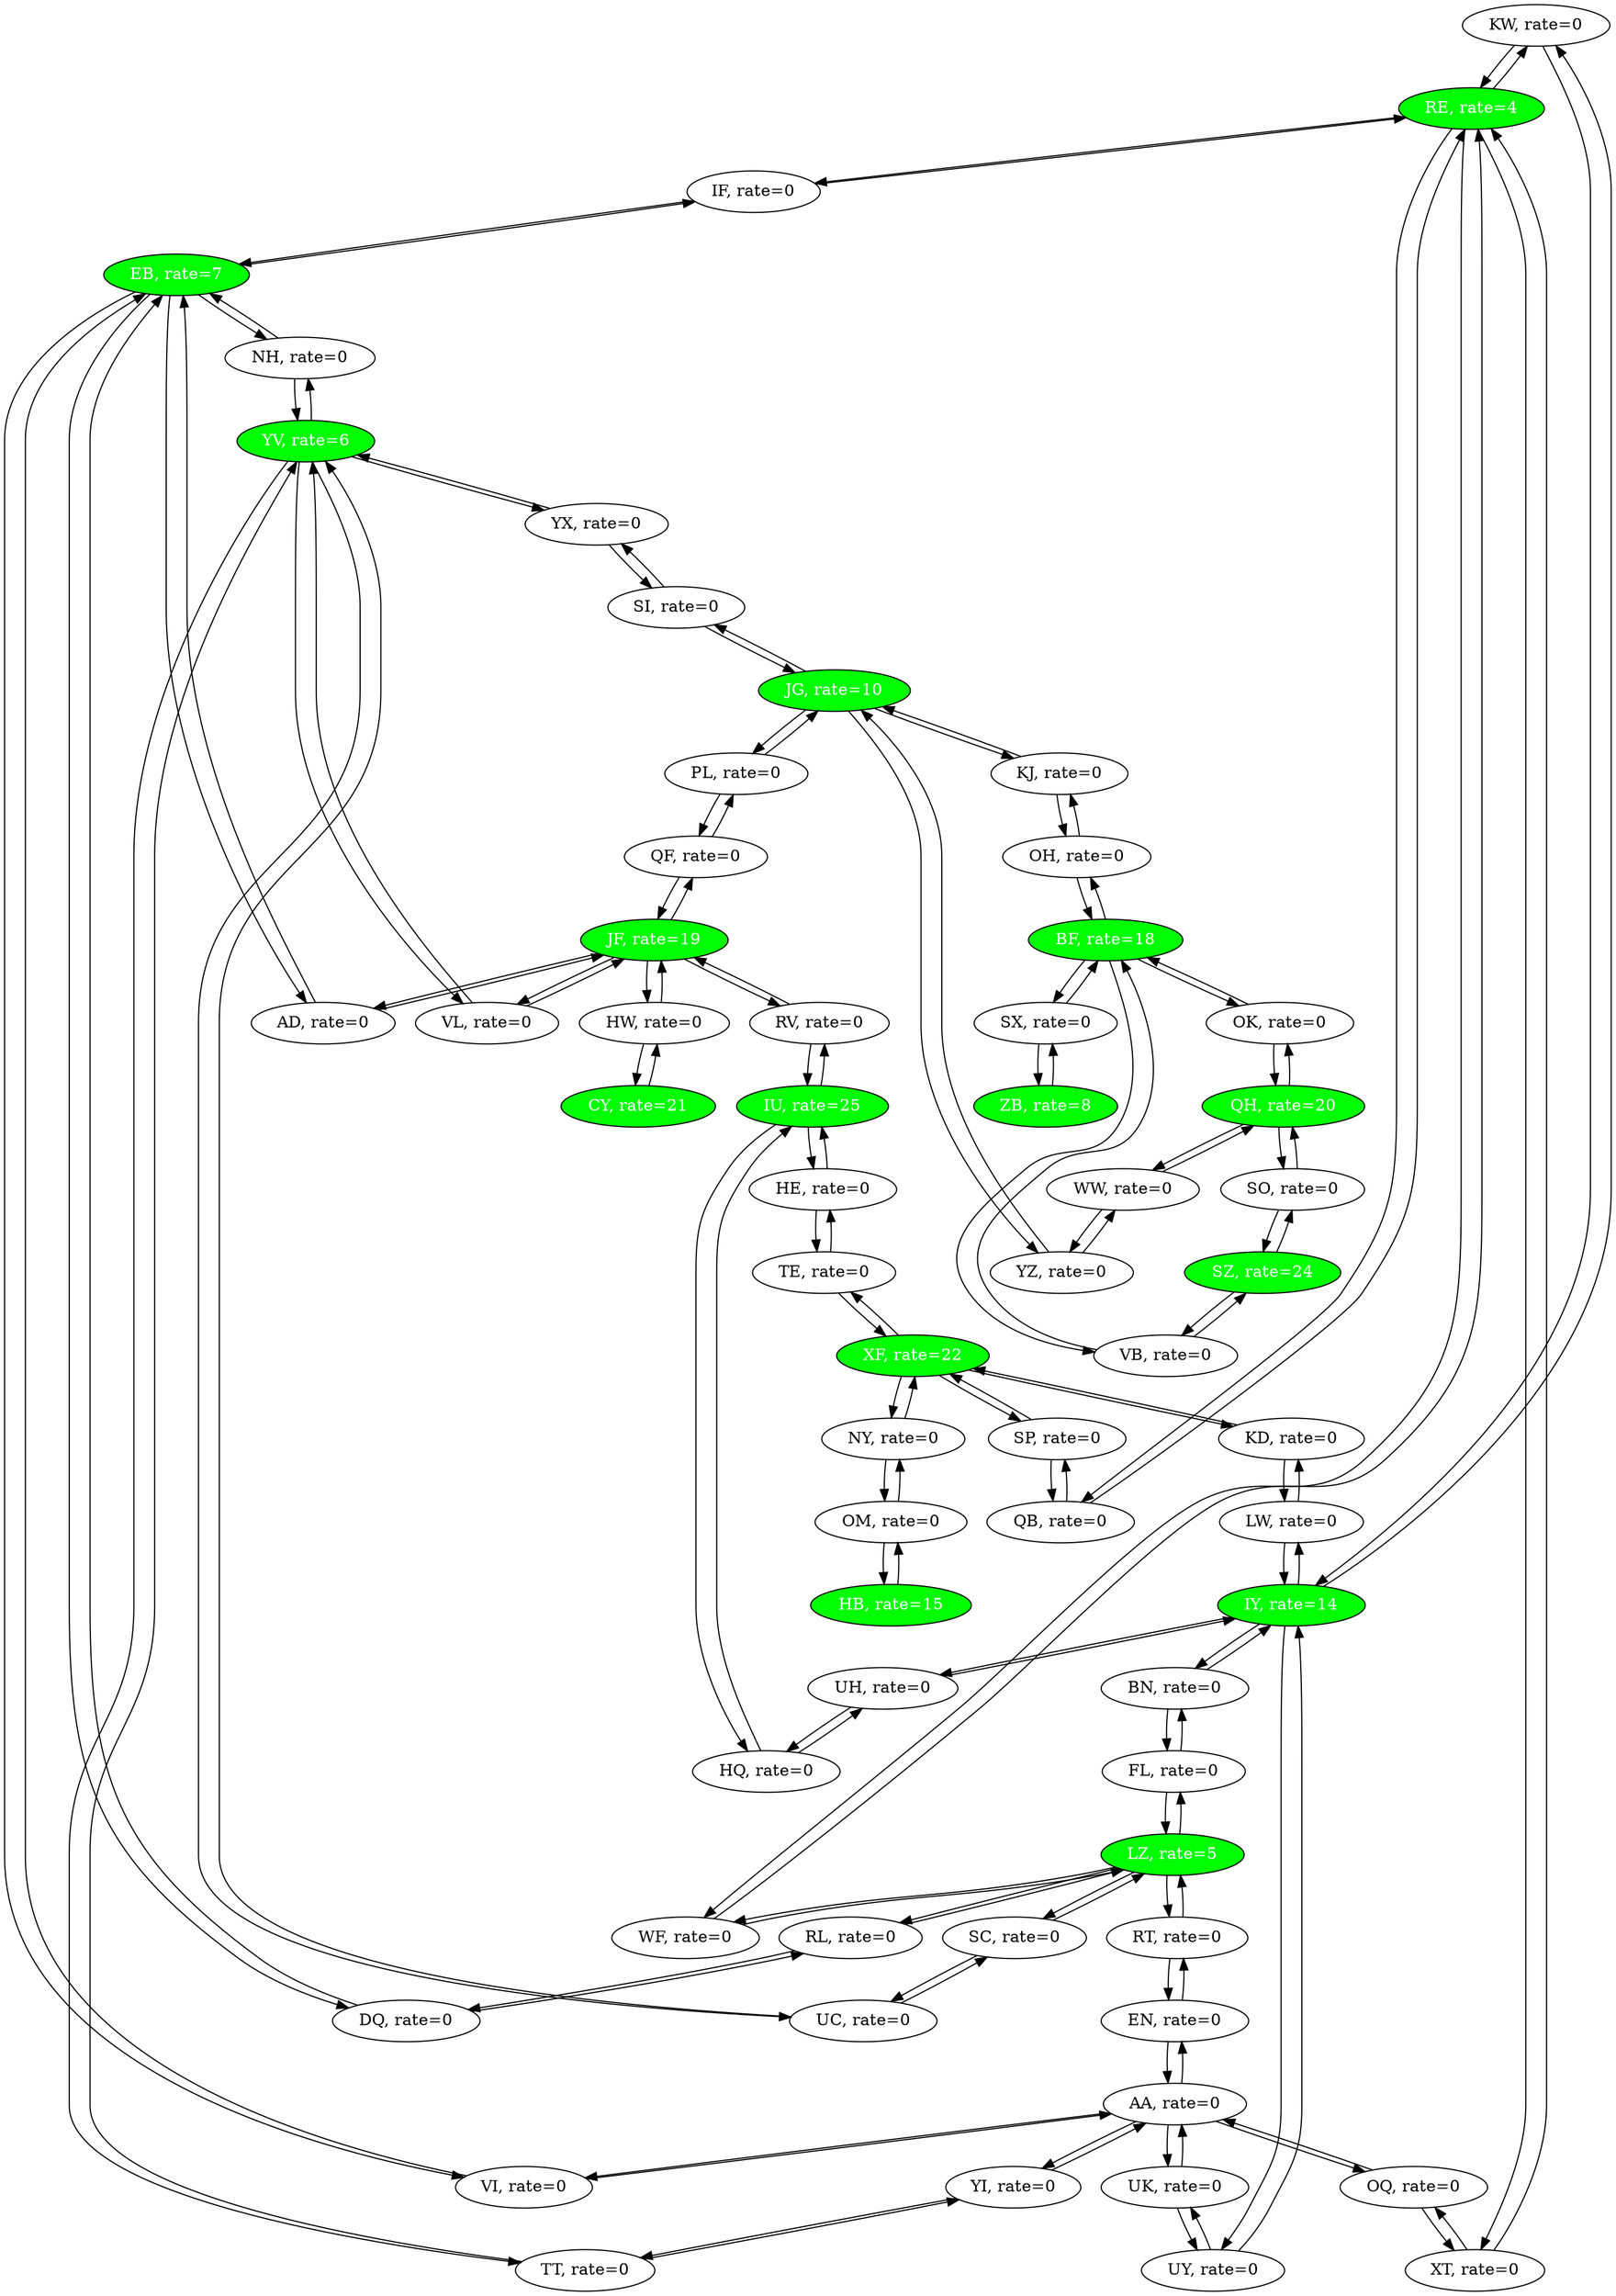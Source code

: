 digraph G {
  KW [label="KW, rate=0"]
  KW -> {RE; IY}
  RT [label="RT, rate=0"]
  RT -> {EN; LZ}
  HW [label="HW, rate=0"]
  HW -> {JF; CY}
  YV [label="YV, rate=6",fillcolor="green",style="filled",fontcolor="white"]
  YV -> {YX; TT; VL; NH; UC}
  TE [label="TE, rate=0"]
  TE -> {HE; XF}
  RE [label="RE, rate=4",fillcolor="green",style="filled",fontcolor="white"]
  RE -> {KW; QB; WF; XT; IF}
  QF [label="QF, rate=0"]
  QF -> {PL; JF}
  QB [label="QB, rate=0"]
  QB -> {SP; RE}
  VI [label="VI, rate=0"]
  VI -> {EB; AA}
  OK [label="OK, rate=0"]
  OK -> {BF; QH}
  BF [label="BF, rate=18",fillcolor="green",style="filled",fontcolor="white"]
  BF -> {SX; VB; OK; OH}
  QH [label="QH, rate=20",fillcolor="green",style="filled",fontcolor="white"]
  QH -> {SO; WW; OK}
  XT [label="XT, rate=0"]
  XT -> {RE; OQ}
  SO [label="SO, rate=0"]
  SO -> {QH; SZ}
  XF [label="XF, rate=22",fillcolor="green",style="filled",fontcolor="white"]
  XF -> {TE; SP; NY; KD}
  OH [label="OH, rate=0"]
  OH -> {BF; KJ}
  TT [label="TT, rate=0"]
  TT -> {YV; YI}
  OQ [label="OQ, rate=0"]
  OQ -> {AA; XT}
  HB [label="HB, rate=15",fillcolor="green",style="filled",fontcolor="white"]
  HB -> {OM}
  IY [label="IY, rate=14",fillcolor="green",style="filled",fontcolor="white"]
  IY -> {UY; LW; UH; KW; BN}
  ZB [label="ZB, rate=8",fillcolor="green",style="filled",fontcolor="white"]
  ZB -> {SX}
  UK [label="UK, rate=0"]
  UK -> {AA; UY}
  OM [label="OM, rate=0"]
  OM -> {NY; HB}
  UC [label="UC, rate=0"]
  UC -> {YV; SC}
  JG [label="JG, rate=10",fillcolor="green",style="filled",fontcolor="white"]
  JG -> {YZ; SI; PL; KJ}
  FL [label="FL, rate=0"]
  FL -> {BN; LZ}
  IF [label="IF, rate=0"]
  IF -> {EB; RE}
  LZ [label="LZ, rate=5",fillcolor="green",style="filled",fontcolor="white"]
  LZ -> {FL; WF; SC; RT; RL}
  JF [label="JF, rate=19",fillcolor="green",style="filled",fontcolor="white"]
  JF -> {QF; AD; VL; RV; HW}
  RL [label="RL, rate=0"]
  RL -> {DQ; LZ}
  AD [label="AD, rate=0"]
  AD -> {EB; JF}
  DQ [label="DQ, rate=0"]
  DQ -> {RL; EB}
  IU [label="IU, rate=25",fillcolor="green",style="filled",fontcolor="white"]
  IU -> {HE; HQ; RV}
  VL [label="VL, rate=0"]
  VL -> {JF; YV}
  YZ [label="YZ, rate=0"]
  YZ -> {WW; JG}
  SI [label="SI, rate=0"]
  SI -> {YX; JG}
  SC [label="SC, rate=0"]
  SC -> {LZ; UC}
  CY [label="CY, rate=21",fillcolor="green",style="filled",fontcolor="white"]
  CY -> {HW}
  LW [label="LW, rate=0"]
  LW -> {KD; IY}
  NH [label="NH, rate=0"]
  NH -> {YV; EB}
  EB [label="EB, rate=7",fillcolor="green",style="filled",fontcolor="white"]
  EB -> {NH; IF; VI; DQ; AD}
  PL [label="PL, rate=0"]
  PL -> {JG; QF}
  WF [label="WF, rate=0"]
  WF -> {LZ; RE}
  UY [label="UY, rate=0"]
  UY -> {UK; IY}
  KJ [label="KJ, rate=0"]
  KJ -> {OH; JG}
  EN [label="EN, rate=0"]
  EN -> {RT; AA}
  RV [label="RV, rate=0"]
  RV -> {IU; JF}
  UH [label="UH, rate=0"]
  UH -> {IY; HQ}
  SX [label="SX, rate=0"]
  SX -> {ZB; BF}
  VB [label="VB, rate=0"]
  VB -> {SZ; BF}
  NY [label="NY, rate=0"]
  NY -> {OM; XF}
  KD [label="KD, rate=0"]
  KD -> {XF; LW}
  HE [label="HE, rate=0"]
  HE -> {IU; TE}
  HQ [label="HQ, rate=0"]
  HQ -> {UH; IU}
  YX [label="YX, rate=0"]
  YX -> {SI; YV}
  YI [label="YI, rate=0"]
  YI -> {AA; TT}
  SZ [label="SZ, rate=24",fillcolor="green",style="filled",fontcolor="white"]
  SZ -> {SO; VB}
  WW [label="WW, rate=0"]
  WW -> {QH; YZ}
  SP [label="SP, rate=0"]
  SP -> {QB; XF}
  AA [label="AA, rate=0"]
  AA -> {YI; EN; VI; OQ; UK}
  BN [label="BN, rate=0"]
  BN -> {IY; FL}
}